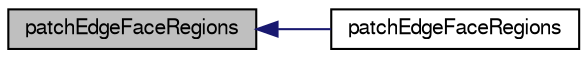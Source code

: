 digraph "patchEdgeFaceRegions"
{
  bgcolor="transparent";
  edge [fontname="FreeSans",fontsize="10",labelfontname="FreeSans",labelfontsize="10"];
  node [fontname="FreeSans",fontsize="10",shape=record];
  rankdir="LR";
  Node1 [label="patchEdgeFaceRegions",height=0.2,width=0.4,color="black", fillcolor="grey75", style="filled", fontcolor="black"];
  Node1 -> Node2 [dir="back",color="midnightblue",fontsize="10",style="solid",fontname="FreeSans"];
  Node2 [label="patchEdgeFaceRegions",height=0.2,width=0.4,color="black",URL="$a24830.html#ac2fa389d8100a1d9a2254ea25901eff3",tooltip="Construct from regions. "];
}
